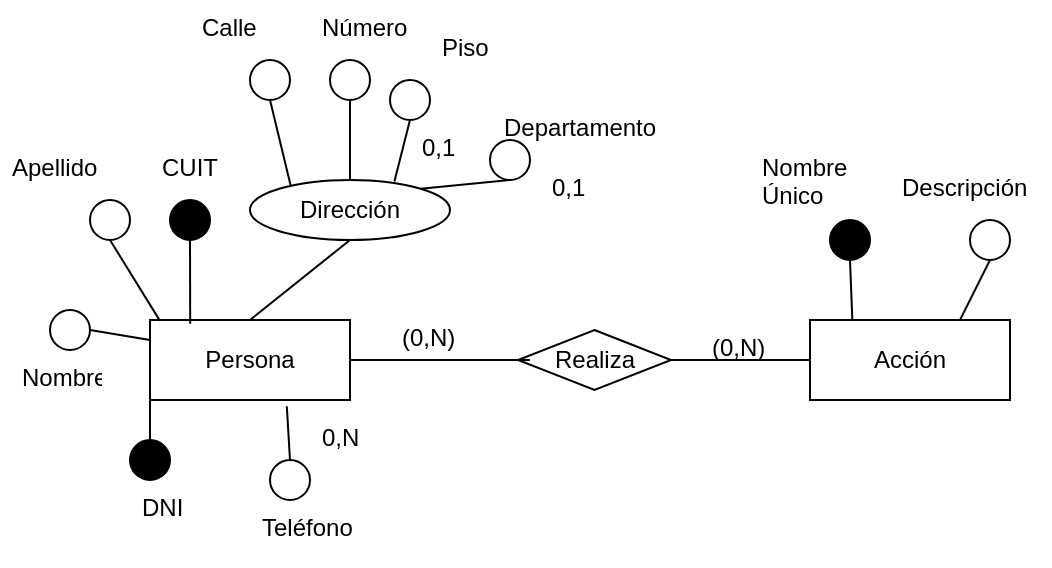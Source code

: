 <mxfile version="21.6.9" type="device">
  <diagram name="Página-1" id="yDIAdFnbM_bqj99OTQFT">
    <mxGraphModel dx="534" dy="513" grid="1" gridSize="10" guides="1" tooltips="1" connect="1" arrows="1" fold="1" page="1" pageScale="1" pageWidth="827" pageHeight="1169" background="#FFFFFF" math="0" shadow="0">
      <root>
        <mxCell id="0" />
        <mxCell id="1" parent="0" />
        <mxCell id="zZu_985fOgmLOk_pPiAF-8" value="Persona" style="whiteSpace=wrap;html=1;align=center;" vertex="1" parent="1">
          <mxGeometry x="230" y="170" width="100" height="40" as="geometry" />
        </mxCell>
        <mxCell id="zZu_985fOgmLOk_pPiAF-10" value="Acción" style="whiteSpace=wrap;html=1;align=center;" vertex="1" parent="1">
          <mxGeometry x="560" y="170" width="100" height="40" as="geometry" />
        </mxCell>
        <mxCell id="zZu_985fOgmLOk_pPiAF-11" value="Realiza" style="shape=rhombus;perimeter=rhombusPerimeter;whiteSpace=wrap;html=1;align=center;" vertex="1" parent="1">
          <mxGeometry x="414" y="175" width="76.5" height="30" as="geometry" />
        </mxCell>
        <mxCell id="zZu_985fOgmLOk_pPiAF-12" value="" style="line;strokeWidth=1;rotatable=0;dashed=0;labelPosition=right;align=left;verticalAlign=middle;spacingTop=0;spacingLeft=6;points=[];portConstraint=eastwest;" vertex="1" parent="1">
          <mxGeometry x="330" y="185" width="90" height="10" as="geometry" />
        </mxCell>
        <mxCell id="zZu_985fOgmLOk_pPiAF-13" value="" style="line;strokeWidth=1;rotatable=0;dashed=0;labelPosition=right;align=left;verticalAlign=middle;spacingTop=0;spacingLeft=6;points=[];portConstraint=eastwest;" vertex="1" parent="1">
          <mxGeometry x="490.5" y="185" width="69.5" height="10" as="geometry" />
        </mxCell>
        <mxCell id="zZu_985fOgmLOk_pPiAF-14" value="(0,N)" style="text;strokeColor=none;fillColor=none;spacingLeft=4;spacingRight=4;overflow=hidden;rotatable=0;points=[[0,0.5],[1,0.5]];portConstraint=eastwest;fontSize=12;whiteSpace=wrap;html=1;" vertex="1" parent="1">
          <mxGeometry x="350" y="165" width="40" height="30" as="geometry" />
        </mxCell>
        <mxCell id="zZu_985fOgmLOk_pPiAF-15" value="(0,N)" style="text;strokeColor=none;fillColor=none;spacingLeft=4;spacingRight=4;overflow=hidden;rotatable=0;points=[[0,0.5],[1,0.5]];portConstraint=eastwest;fontSize=12;whiteSpace=wrap;html=1;" vertex="1" parent="1">
          <mxGeometry x="505.25" y="170" width="40" height="30" as="geometry" />
        </mxCell>
        <mxCell id="zZu_985fOgmLOk_pPiAF-19" value="" style="ellipse;whiteSpace=wrap;html=1;align=center;" vertex="1" parent="1">
          <mxGeometry x="200" y="110" width="20" height="20" as="geometry" />
        </mxCell>
        <mxCell id="zZu_985fOgmLOk_pPiAF-20" value="" style="ellipse;whiteSpace=wrap;html=1;align=center;fillColor=#000000;" vertex="1" parent="1">
          <mxGeometry x="240" y="110" width="20" height="20" as="geometry" />
        </mxCell>
        <mxCell id="zZu_985fOgmLOk_pPiAF-21" value="Dirección" style="ellipse;whiteSpace=wrap;html=1;align=center;" vertex="1" parent="1">
          <mxGeometry x="280" y="100" width="100" height="30" as="geometry" />
        </mxCell>
        <mxCell id="zZu_985fOgmLOk_pPiAF-22" value="" style="ellipse;whiteSpace=wrap;html=1;align=center;" vertex="1" parent="1">
          <mxGeometry x="180" y="165" width="20" height="20" as="geometry" />
        </mxCell>
        <mxCell id="zZu_985fOgmLOk_pPiAF-23" value="" style="ellipse;whiteSpace=wrap;html=1;align=center;fillColor=#000000;" vertex="1" parent="1">
          <mxGeometry x="220" y="230" width="20" height="20" as="geometry" />
        </mxCell>
        <mxCell id="zZu_985fOgmLOk_pPiAF-26" value="" style="endArrow=none;html=1;rounded=0;exitX=0;exitY=1;exitDx=0;exitDy=0;entryX=0.5;entryY=0;entryDx=0;entryDy=0;" edge="1" parent="1" source="zZu_985fOgmLOk_pPiAF-8" target="zZu_985fOgmLOk_pPiAF-23">
          <mxGeometry relative="1" as="geometry">
            <mxPoint x="340" y="230" as="sourcePoint" />
            <mxPoint x="500" y="230" as="targetPoint" />
          </mxGeometry>
        </mxCell>
        <mxCell id="zZu_985fOgmLOk_pPiAF-27" value="" style="endArrow=none;html=1;rounded=0;exitX=0;exitY=0.25;exitDx=0;exitDy=0;entryX=1;entryY=0.5;entryDx=0;entryDy=0;" edge="1" parent="1" source="zZu_985fOgmLOk_pPiAF-8" target="zZu_985fOgmLOk_pPiAF-22">
          <mxGeometry relative="1" as="geometry">
            <mxPoint x="230" y="210" as="sourcePoint" />
            <mxPoint x="230" y="230" as="targetPoint" />
          </mxGeometry>
        </mxCell>
        <mxCell id="zZu_985fOgmLOk_pPiAF-28" value="" style="endArrow=none;html=1;rounded=0;exitX=0.5;exitY=1;exitDx=0;exitDy=0;entryX=0.05;entryY=0.011;entryDx=0;entryDy=0;entryPerimeter=0;" edge="1" parent="1" source="zZu_985fOgmLOk_pPiAF-19" target="zZu_985fOgmLOk_pPiAF-8">
          <mxGeometry relative="1" as="geometry">
            <mxPoint x="240" y="220" as="sourcePoint" />
            <mxPoint x="240" y="240" as="targetPoint" />
          </mxGeometry>
        </mxCell>
        <mxCell id="zZu_985fOgmLOk_pPiAF-29" value="" style="endArrow=none;html=1;rounded=0;exitX=0.5;exitY=1;exitDx=0;exitDy=0;entryX=0.201;entryY=0.046;entryDx=0;entryDy=0;entryPerimeter=0;" edge="1" parent="1" source="zZu_985fOgmLOk_pPiAF-20" target="zZu_985fOgmLOk_pPiAF-8">
          <mxGeometry relative="1" as="geometry">
            <mxPoint x="250" y="230" as="sourcePoint" />
            <mxPoint x="250" y="250" as="targetPoint" />
          </mxGeometry>
        </mxCell>
        <mxCell id="zZu_985fOgmLOk_pPiAF-30" value="" style="endArrow=none;html=1;rounded=0;exitX=0.5;exitY=1;exitDx=0;exitDy=0;entryX=0.5;entryY=0;entryDx=0;entryDy=0;" edge="1" parent="1" source="zZu_985fOgmLOk_pPiAF-21" target="zZu_985fOgmLOk_pPiAF-8">
          <mxGeometry relative="1" as="geometry">
            <mxPoint x="260" y="240" as="sourcePoint" />
            <mxPoint x="260" y="260" as="targetPoint" />
          </mxGeometry>
        </mxCell>
        <mxCell id="zZu_985fOgmLOk_pPiAF-31" value="DNI" style="text;strokeColor=none;fillColor=none;spacingLeft=4;spacingRight=4;overflow=hidden;rotatable=0;points=[[0,0.5],[1,0.5]];portConstraint=eastwest;fontSize=12;whiteSpace=wrap;html=1;" vertex="1" parent="1">
          <mxGeometry x="220" y="250" width="40" height="30" as="geometry" />
        </mxCell>
        <mxCell id="zZu_985fOgmLOk_pPiAF-32" value="Nombre" style="text;strokeColor=none;fillColor=none;spacingLeft=4;spacingRight=4;overflow=hidden;rotatable=0;points=[[0,0.5],[1,0.5]];portConstraint=eastwest;fontSize=12;whiteSpace=wrap;html=1;" vertex="1" parent="1">
          <mxGeometry x="160" y="185" width="50" height="30" as="geometry" />
        </mxCell>
        <mxCell id="zZu_985fOgmLOk_pPiAF-33" value="Apellido" style="text;strokeColor=none;fillColor=none;spacingLeft=4;spacingRight=4;overflow=hidden;rotatable=0;points=[[0,0.5],[1,0.5]];portConstraint=eastwest;fontSize=12;whiteSpace=wrap;html=1;" vertex="1" parent="1">
          <mxGeometry x="155" y="80" width="60" height="30" as="geometry" />
        </mxCell>
        <mxCell id="zZu_985fOgmLOk_pPiAF-34" value="CUIT" style="text;strokeColor=none;fillColor=none;spacingLeft=4;spacingRight=4;overflow=hidden;rotatable=0;points=[[0,0.5],[1,0.5]];portConstraint=eastwest;fontSize=12;whiteSpace=wrap;html=1;" vertex="1" parent="1">
          <mxGeometry x="230" y="80" width="50" height="30" as="geometry" />
        </mxCell>
        <mxCell id="zZu_985fOgmLOk_pPiAF-36" value="" style="ellipse;whiteSpace=wrap;html=1;align=center;" vertex="1" parent="1">
          <mxGeometry x="290" y="240" width="20" height="20" as="geometry" />
        </mxCell>
        <mxCell id="zZu_985fOgmLOk_pPiAF-38" value="" style="endArrow=none;html=1;rounded=0;exitX=0.5;exitY=0;exitDx=0;exitDy=0;entryX=0.684;entryY=1.08;entryDx=0;entryDy=0;entryPerimeter=0;" edge="1" parent="1" source="zZu_985fOgmLOk_pPiAF-36" target="zZu_985fOgmLOk_pPiAF-8">
          <mxGeometry relative="1" as="geometry">
            <mxPoint x="340" y="230" as="sourcePoint" />
            <mxPoint x="500" y="230" as="targetPoint" />
          </mxGeometry>
        </mxCell>
        <mxCell id="zZu_985fOgmLOk_pPiAF-39" value="Teléfono" style="text;strokeColor=none;fillColor=none;spacingLeft=4;spacingRight=4;overflow=hidden;rotatable=0;points=[[0,0.5],[1,0.5]];portConstraint=eastwest;fontSize=12;whiteSpace=wrap;html=1;" vertex="1" parent="1">
          <mxGeometry x="280" y="260" width="70" height="30" as="geometry" />
        </mxCell>
        <mxCell id="zZu_985fOgmLOk_pPiAF-40" value="0,N" style="text;strokeColor=none;fillColor=none;spacingLeft=4;spacingRight=4;overflow=hidden;rotatable=0;points=[[0,0.5],[1,0.5]];portConstraint=eastwest;fontSize=12;whiteSpace=wrap;html=1;" vertex="1" parent="1">
          <mxGeometry x="310" y="215" width="40" height="30" as="geometry" />
        </mxCell>
        <mxCell id="zZu_985fOgmLOk_pPiAF-41" value="" style="ellipse;whiteSpace=wrap;html=1;align=center;" vertex="1" parent="1">
          <mxGeometry x="280" y="40" width="20" height="20" as="geometry" />
        </mxCell>
        <mxCell id="zZu_985fOgmLOk_pPiAF-42" value="" style="ellipse;whiteSpace=wrap;html=1;align=center;" vertex="1" parent="1">
          <mxGeometry x="320" y="40" width="20" height="20" as="geometry" />
        </mxCell>
        <mxCell id="zZu_985fOgmLOk_pPiAF-43" value="" style="ellipse;whiteSpace=wrap;html=1;align=center;" vertex="1" parent="1">
          <mxGeometry x="350" y="50" width="20" height="20" as="geometry" />
        </mxCell>
        <mxCell id="zZu_985fOgmLOk_pPiAF-44" value="" style="ellipse;whiteSpace=wrap;html=1;align=center;" vertex="1" parent="1">
          <mxGeometry x="400" y="80" width="20" height="20" as="geometry" />
        </mxCell>
        <mxCell id="zZu_985fOgmLOk_pPiAF-46" value="" style="endArrow=none;html=1;rounded=0;entryX=0.5;entryY=1;entryDx=0;entryDy=0;exitX=0.205;exitY=0.118;exitDx=0;exitDy=0;exitPerimeter=0;" edge="1" parent="1" source="zZu_985fOgmLOk_pPiAF-21" target="zZu_985fOgmLOk_pPiAF-41">
          <mxGeometry relative="1" as="geometry">
            <mxPoint x="340" y="230" as="sourcePoint" />
            <mxPoint x="500" y="230" as="targetPoint" />
          </mxGeometry>
        </mxCell>
        <mxCell id="zZu_985fOgmLOk_pPiAF-48" value="" style="endArrow=none;html=1;rounded=0;exitX=0.5;exitY=1;exitDx=0;exitDy=0;entryX=0.5;entryY=0;entryDx=0;entryDy=0;" edge="1" parent="1" source="zZu_985fOgmLOk_pPiAF-42" target="zZu_985fOgmLOk_pPiAF-21">
          <mxGeometry relative="1" as="geometry">
            <mxPoint x="340" y="230" as="sourcePoint" />
            <mxPoint x="500" y="230" as="targetPoint" />
          </mxGeometry>
        </mxCell>
        <mxCell id="zZu_985fOgmLOk_pPiAF-49" value="" style="endArrow=none;html=1;rounded=0;entryX=0.5;entryY=1;entryDx=0;entryDy=0;exitX=0.722;exitY=0.026;exitDx=0;exitDy=0;exitPerimeter=0;" edge="1" parent="1" source="zZu_985fOgmLOk_pPiAF-21" target="zZu_985fOgmLOk_pPiAF-43">
          <mxGeometry relative="1" as="geometry">
            <mxPoint x="350" y="240" as="sourcePoint" />
            <mxPoint x="510" y="240" as="targetPoint" />
          </mxGeometry>
        </mxCell>
        <mxCell id="zZu_985fOgmLOk_pPiAF-50" value="" style="endArrow=none;html=1;rounded=0;entryX=0.5;entryY=1;entryDx=0;entryDy=0;exitX=1;exitY=0;exitDx=0;exitDy=0;" edge="1" parent="1" source="zZu_985fOgmLOk_pPiAF-21" target="zZu_985fOgmLOk_pPiAF-44">
          <mxGeometry relative="1" as="geometry">
            <mxPoint x="360" y="250" as="sourcePoint" />
            <mxPoint x="520" y="250" as="targetPoint" />
          </mxGeometry>
        </mxCell>
        <mxCell id="zZu_985fOgmLOk_pPiAF-51" value="Calle" style="text;strokeColor=none;fillColor=none;spacingLeft=4;spacingRight=4;overflow=hidden;rotatable=0;points=[[0,0.5],[1,0.5]];portConstraint=eastwest;fontSize=12;whiteSpace=wrap;html=1;" vertex="1" parent="1">
          <mxGeometry x="250" y="10" width="40" height="30" as="geometry" />
        </mxCell>
        <mxCell id="zZu_985fOgmLOk_pPiAF-52" value="Número" style="text;strokeColor=none;fillColor=none;spacingLeft=4;spacingRight=4;overflow=hidden;rotatable=0;points=[[0,0.5],[1,0.5]];portConstraint=eastwest;fontSize=12;whiteSpace=wrap;html=1;" vertex="1" parent="1">
          <mxGeometry x="310" y="10" width="60" height="30" as="geometry" />
        </mxCell>
        <mxCell id="zZu_985fOgmLOk_pPiAF-53" value="Piso" style="text;strokeColor=none;fillColor=none;spacingLeft=4;spacingRight=4;overflow=hidden;rotatable=0;points=[[0,0.5],[1,0.5]];portConstraint=eastwest;fontSize=12;whiteSpace=wrap;html=1;" vertex="1" parent="1">
          <mxGeometry x="370" y="20" width="40" height="30" as="geometry" />
        </mxCell>
        <mxCell id="zZu_985fOgmLOk_pPiAF-55" value="Departamento" style="text;strokeColor=none;fillColor=none;spacingLeft=4;spacingRight=4;overflow=hidden;rotatable=0;points=[[0,0.5],[1,0.5]];portConstraint=eastwest;fontSize=12;whiteSpace=wrap;html=1;" vertex="1" parent="1">
          <mxGeometry x="400.5" y="60" width="90" height="30" as="geometry" />
        </mxCell>
        <mxCell id="zZu_985fOgmLOk_pPiAF-56" value="0,1" style="text;strokeColor=none;fillColor=none;spacingLeft=4;spacingRight=4;overflow=hidden;rotatable=0;points=[[0,0.5],[1,0.5]];portConstraint=eastwest;fontSize=12;whiteSpace=wrap;html=1;" vertex="1" parent="1">
          <mxGeometry x="425" y="90" width="40" height="30" as="geometry" />
        </mxCell>
        <mxCell id="zZu_985fOgmLOk_pPiAF-57" value="0,1" style="text;strokeColor=none;fillColor=none;spacingLeft=4;spacingRight=4;overflow=hidden;rotatable=0;points=[[0,0.5],[1,0.5]];portConstraint=eastwest;fontSize=12;whiteSpace=wrap;html=1;" vertex="1" parent="1">
          <mxGeometry x="360" y="70" width="40" height="30" as="geometry" />
        </mxCell>
        <mxCell id="zZu_985fOgmLOk_pPiAF-58" value="" style="ellipse;whiteSpace=wrap;html=1;align=center;fillColor=#000000;" vertex="1" parent="1">
          <mxGeometry x="570" y="120" width="20" height="20" as="geometry" />
        </mxCell>
        <mxCell id="zZu_985fOgmLOk_pPiAF-59" value="" style="ellipse;whiteSpace=wrap;html=1;align=center;" vertex="1" parent="1">
          <mxGeometry x="640" y="120" width="20" height="20" as="geometry" />
        </mxCell>
        <mxCell id="zZu_985fOgmLOk_pPiAF-60" value="" style="endArrow=none;html=1;rounded=0;entryX=0.5;entryY=1;entryDx=0;entryDy=0;exitX=0.212;exitY=0.011;exitDx=0;exitDy=0;exitPerimeter=0;" edge="1" parent="1" source="zZu_985fOgmLOk_pPiAF-10" target="zZu_985fOgmLOk_pPiAF-58">
          <mxGeometry relative="1" as="geometry">
            <mxPoint x="340" y="230" as="sourcePoint" />
            <mxPoint x="500" y="230" as="targetPoint" />
          </mxGeometry>
        </mxCell>
        <mxCell id="zZu_985fOgmLOk_pPiAF-62" value="" style="endArrow=none;html=1;rounded=0;entryX=0.5;entryY=1;entryDx=0;entryDy=0;exitX=0.75;exitY=0;exitDx=0;exitDy=0;" edge="1" parent="1" source="zZu_985fOgmLOk_pPiAF-10" target="zZu_985fOgmLOk_pPiAF-59">
          <mxGeometry relative="1" as="geometry">
            <mxPoint x="581" y="170" as="sourcePoint" />
            <mxPoint x="580" y="140" as="targetPoint" />
          </mxGeometry>
        </mxCell>
        <mxCell id="zZu_985fOgmLOk_pPiAF-63" value="Nombre Único" style="text;strokeColor=none;fillColor=none;spacingLeft=4;spacingRight=4;overflow=hidden;rotatable=0;points=[[0,0.5],[1,0.5]];portConstraint=eastwest;fontSize=12;whiteSpace=wrap;html=1;" vertex="1" parent="1">
          <mxGeometry x="530" y="80" width="60" height="30" as="geometry" />
        </mxCell>
        <mxCell id="zZu_985fOgmLOk_pPiAF-65" value="Descripción" style="text;strokeColor=none;fillColor=none;spacingLeft=4;spacingRight=4;overflow=hidden;rotatable=0;points=[[0,0.5],[1,0.5]];portConstraint=eastwest;fontSize=12;whiteSpace=wrap;html=1;" vertex="1" parent="1">
          <mxGeometry x="600" y="90" width="80" height="30" as="geometry" />
        </mxCell>
      </root>
    </mxGraphModel>
  </diagram>
</mxfile>
